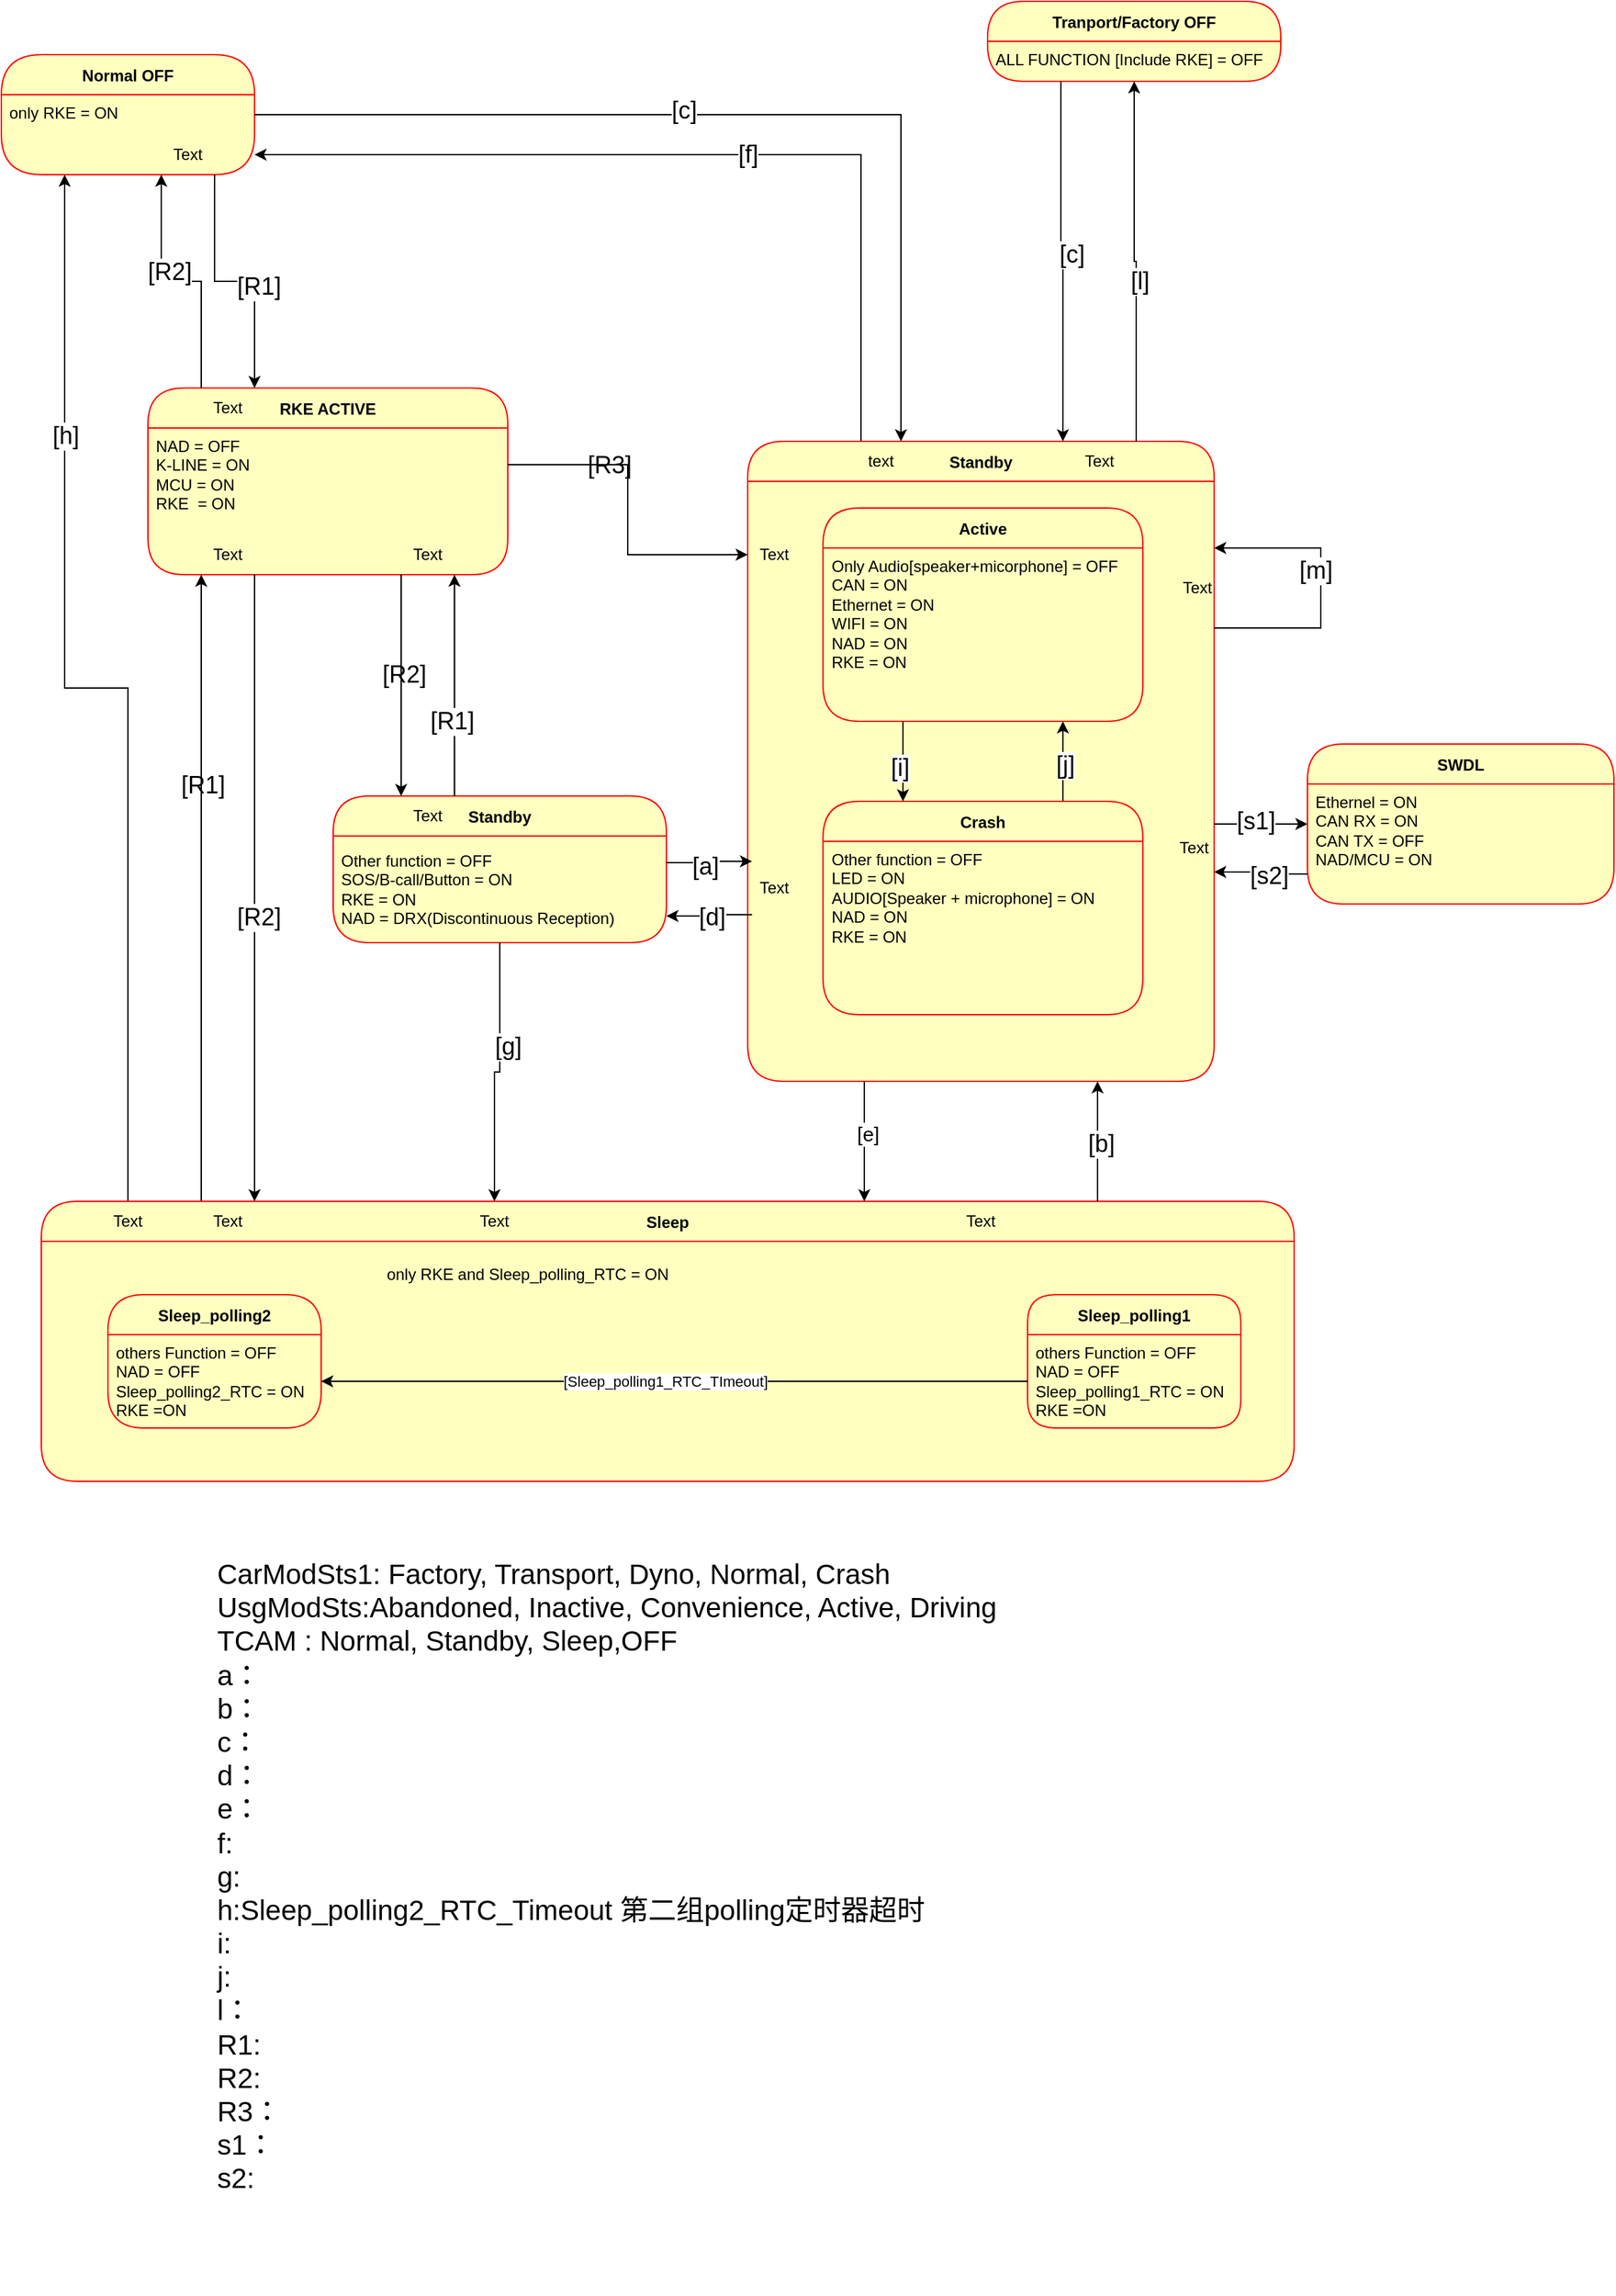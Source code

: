 <mxfile version="24.7.7">
  <diagram name="第 1 页" id="T9h1A44nFVKscxZu4C0u">
    <mxGraphModel dx="1435" dy="804" grid="1" gridSize="10" guides="1" tooltips="1" connect="1" arrows="1" fold="1" page="1" pageScale="1" pageWidth="827" pageHeight="1169" math="0" shadow="0">
      <root>
        <mxCell id="0" />
        <mxCell id="1" parent="0" />
        <mxCell id="-wjqPZiUZvuAArumJ4SB-4" value="Normal OFF" style="swimlane;fontStyle=1;align=center;verticalAlign=middle;childLayout=stackLayout;horizontal=1;startSize=30;horizontalStack=0;resizeParent=0;resizeLast=1;container=0;fontColor=#000000;collapsible=0;rounded=1;arcSize=37;strokeColor=#ff0000;fillColor=#ffffc0;swimlaneFillColor=#ffffc0;dropTarget=0;" parent="1" vertex="1">
          <mxGeometry x="40" y="60" width="190" height="90" as="geometry" />
        </mxCell>
        <mxCell id="-wjqPZiUZvuAArumJ4SB-5" value="only RKE = ON" style="text;html=1;strokeColor=none;fillColor=none;align=left;verticalAlign=top;spacingLeft=4;spacingRight=4;whiteSpace=wrap;overflow=hidden;rotatable=0;fontColor=#000000;" parent="-wjqPZiUZvuAArumJ4SB-4" vertex="1">
          <mxGeometry y="30" width="190" height="60" as="geometry" />
        </mxCell>
        <mxCell id="KqpTENBeh_g4gQOxuys7-5" value="Tranport/Factory OFF" style="swimlane;fontStyle=1;align=center;verticalAlign=middle;childLayout=stackLayout;horizontal=1;startSize=30;horizontalStack=0;resizeParent=0;resizeLast=1;container=0;fontColor=#000000;collapsible=0;rounded=1;arcSize=30;strokeColor=#ff0000;fillColor=#ffffc0;swimlaneFillColor=#ffffc0;dropTarget=0;" parent="1" vertex="1">
          <mxGeometry x="780" y="20" width="220" height="60" as="geometry" />
        </mxCell>
        <mxCell id="KqpTENBeh_g4gQOxuys7-6" value="ALL FUNCTION [Include RKE] = OFF" style="text;html=1;strokeColor=none;fillColor=none;align=left;verticalAlign=top;spacingLeft=4;spacingRight=4;whiteSpace=wrap;overflow=hidden;rotatable=0;fontColor=#000000;" parent="KqpTENBeh_g4gQOxuys7-5" vertex="1">
          <mxGeometry y="30" width="220" height="30" as="geometry" />
        </mxCell>
        <mxCell id="_2tl825V_yHpss4mHpZu-11" value="ALL FUNCTION [Include RKE] = OFF" style="text;html=1;strokeColor=none;fillColor=none;align=left;verticalAlign=middle;spacingLeft=4;spacingRight=4;whiteSpace=wrap;overflow=hidden;rotatable=0;fontColor=#000000;" vertex="1" parent="KqpTENBeh_g4gQOxuys7-5">
          <mxGeometry y="60" width="220" as="geometry" />
        </mxCell>
        <mxCell id="KqpTENBeh_g4gQOxuys7-12" value="Standby" style="swimlane;fontStyle=1;align=center;verticalAlign=middle;childLayout=stackLayout;horizontal=1;startSize=30;horizontalStack=0;resizeParent=0;resizeLast=1;container=0;fontColor=#000000;collapsible=0;rounded=1;arcSize=30;strokeColor=#ff0000;fillColor=#ffffc0;swimlaneFillColor=#ffffc0;dropTarget=0;" parent="1" vertex="1">
          <mxGeometry x="289" y="616" width="250" height="110" as="geometry" />
        </mxCell>
        <mxCell id="KqpTENBeh_g4gQOxuys7-13" value="Other function = OFF&lt;div&gt;SOS/B-call/Button = ON&lt;br&gt;RKE = ON&lt;/div&gt;&lt;div&gt;NAD = DRX(Discontinuous Reception)&lt;/div&gt;" style="text;html=1;strokeColor=none;fillColor=none;align=left;verticalAlign=middle;spacingLeft=4;spacingRight=4;whiteSpace=wrap;overflow=hidden;rotatable=0;fontColor=#000000;" parent="KqpTENBeh_g4gQOxuys7-12" vertex="1">
          <mxGeometry y="30" width="250" height="80" as="geometry" />
        </mxCell>
        <mxCell id="KqpTENBeh_g4gQOxuys7-17" value="SWDL" style="swimlane;fontStyle=1;align=center;verticalAlign=middle;childLayout=stackLayout;horizontal=1;startSize=30;horizontalStack=0;resizeParent=0;resizeLast=1;container=0;fontColor=#000000;collapsible=0;rounded=1;arcSize=30;strokeColor=#ff0000;fillColor=#ffffc0;swimlaneFillColor=#ffffc0;dropTarget=0;" parent="1" vertex="1">
          <mxGeometry x="1020" y="577" width="230" height="120" as="geometry" />
        </mxCell>
        <mxCell id="KqpTENBeh_g4gQOxuys7-18" value="Ethernel = ON&lt;br&gt;CAN RX = ON&lt;div&gt;CAN TX = OFF&lt;/div&gt;&lt;div&gt;NAD/MCU = ON&lt;/div&gt;" style="text;html=1;strokeColor=none;fillColor=none;align=left;verticalAlign=top;spacingLeft=4;spacingRight=4;whiteSpace=wrap;overflow=hidden;rotatable=0;fontColor=#000000;" parent="KqpTENBeh_g4gQOxuys7-17" vertex="1">
          <mxGeometry y="30" width="230" height="90" as="geometry" />
        </mxCell>
        <mxCell id="_2tl825V_yHpss4mHpZu-3" style="edgeStyle=orthogonalEdgeStyle;rounded=0;orthogonalLoop=1;jettySize=auto;html=1;exitX=1;exitY=0.25;exitDx=0;exitDy=0;entryX=0.75;entryY=0;entryDx=0;entryDy=0;" edge="1" parent="1" source="-wjqPZiUZvuAArumJ4SB-5" target="KqpTENBeh_g4gQOxuys7-63">
          <mxGeometry relative="1" as="geometry" />
        </mxCell>
        <mxCell id="_2tl825V_yHpss4mHpZu-58" value="[c]" style="edgeLabel;html=1;align=center;verticalAlign=middle;resizable=0;points=[];fontSize=18;" vertex="1" connectable="0" parent="_2tl825V_yHpss4mHpZu-3">
          <mxGeometry x="-0.115" y="3" relative="1" as="geometry">
            <mxPoint x="-1" as="offset" />
          </mxGeometry>
        </mxCell>
        <mxCell id="_2tl825V_yHpss4mHpZu-4" style="edgeStyle=orthogonalEdgeStyle;rounded=0;orthogonalLoop=1;jettySize=auto;html=1;exitX=0.25;exitY=0;exitDx=0;exitDy=0;entryX=1;entryY=0.75;entryDx=0;entryDy=0;" edge="1" parent="1" source="KqpTENBeh_g4gQOxuys7-63" target="-wjqPZiUZvuAArumJ4SB-5">
          <mxGeometry relative="1" as="geometry" />
        </mxCell>
        <mxCell id="_2tl825V_yHpss4mHpZu-59" value="[f]" style="edgeLabel;html=1;align=center;verticalAlign=middle;resizable=0;points=[];fontSize=18;" vertex="1" connectable="0" parent="_2tl825V_yHpss4mHpZu-4">
          <mxGeometry x="-0.105" relative="1" as="geometry">
            <mxPoint as="offset" />
          </mxGeometry>
        </mxCell>
        <mxCell id="KqpTENBeh_g4gQOxuys7-59" value="" style="group" parent="1" vertex="1" connectable="0">
          <mxGeometry x="630" y="350" width="326.5" height="480" as="geometry" />
        </mxCell>
        <mxCell id="KqpTENBeh_g4gQOxuys7-14" value="Standby" style="swimlane;fontStyle=1;align=center;verticalAlign=middle;childLayout=stackLayout;horizontal=1;startSize=30;horizontalStack=0;resizeParent=0;resizeLast=1;container=0;fontColor=#000000;collapsible=0;rounded=1;arcSize=30;strokeColor=#ff0000;fillColor=#ffffc0;swimlaneFillColor=#ffffc0;dropTarget=0;" parent="KqpTENBeh_g4gQOxuys7-59" vertex="1">
          <mxGeometry x="-30" width="350" height="480" as="geometry" />
        </mxCell>
        <mxCell id="KqpTENBeh_g4gQOxuys7-63" value="text" style="text;strokeColor=none;align=center;fillColor=none;html=1;verticalAlign=middle;whiteSpace=wrap;rounded=0;" parent="KqpTENBeh_g4gQOxuys7-59" vertex="1">
          <mxGeometry x="40" width="60" height="30" as="geometry" />
        </mxCell>
        <mxCell id="KqpTENBeh_g4gQOxuys7-19" value="Active" style="swimlane;fontStyle=1;align=center;verticalAlign=middle;childLayout=stackLayout;horizontal=1;startSize=30;horizontalStack=0;resizeParent=0;resizeLast=1;container=0;fontColor=#000000;collapsible=0;rounded=1;arcSize=30;strokeColor=#ff0000;fillColor=#ffffc0;swimlaneFillColor=#ffffc0;dropTarget=0;" parent="KqpTENBeh_g4gQOxuys7-59" vertex="1">
          <mxGeometry x="26.5" y="50" width="240" height="160" as="geometry" />
        </mxCell>
        <mxCell id="KqpTENBeh_g4gQOxuys7-20" value="Only Audio[speaker+micorphone] = OFF&lt;div&gt;CAN = ON&lt;/div&gt;&lt;div&gt;Ethernet = ON&lt;/div&gt;&lt;div&gt;WIFI = ON&lt;/div&gt;&lt;div&gt;NAD = ON&lt;/div&gt;&lt;div&gt;RKE = ON&lt;/div&gt;" style="text;html=1;strokeColor=none;fillColor=none;align=left;verticalAlign=top;spacingLeft=4;spacingRight=4;whiteSpace=wrap;overflow=hidden;rotatable=0;fontColor=#000000;" parent="KqpTENBeh_g4gQOxuys7-19" vertex="1">
          <mxGeometry y="30" width="240" height="130" as="geometry" />
        </mxCell>
        <mxCell id="KqpTENBeh_g4gQOxuys7-22" value="Only Audio[speaker+micorphone] = OFF" style="text;html=1;strokeColor=none;fillColor=none;align=center;verticalAlign=middle;spacingLeft=4;spacingRight=4;whiteSpace=wrap;overflow=hidden;rotatable=0;fontColor=#000000;" parent="KqpTENBeh_g4gQOxuys7-19" vertex="1">
          <mxGeometry y="160" width="240" as="geometry" />
        </mxCell>
        <mxCell id="_2tl825V_yHpss4mHpZu-88" style="edgeStyle=orthogonalEdgeStyle;rounded=0;orthogonalLoop=1;jettySize=auto;html=1;exitX=0.75;exitY=0;exitDx=0;exitDy=0;entryX=0.75;entryY=1;entryDx=0;entryDy=0;" edge="1" parent="KqpTENBeh_g4gQOxuys7-59" source="KqpTENBeh_g4gQOxuys7-24" target="KqpTENBeh_g4gQOxuys7-20">
          <mxGeometry relative="1" as="geometry">
            <mxPoint x="205.909" y="230" as="targetPoint" />
          </mxGeometry>
        </mxCell>
        <mxCell id="_2tl825V_yHpss4mHpZu-94" value="[j]" style="edgeLabel;html=1;align=center;verticalAlign=middle;resizable=0;points=[];fontSize=18;" vertex="1" connectable="0" parent="_2tl825V_yHpss4mHpZu-88">
          <mxGeometry x="-0.059" y="-1" relative="1" as="geometry">
            <mxPoint y="1" as="offset" />
          </mxGeometry>
        </mxCell>
        <mxCell id="KqpTENBeh_g4gQOxuys7-24" value="Crash" style="swimlane;fontStyle=1;align=center;verticalAlign=middle;childLayout=stackLayout;horizontal=1;startSize=30;horizontalStack=0;resizeParent=0;resizeLast=1;container=0;fontColor=#000000;collapsible=0;rounded=1;arcSize=30;strokeColor=#ff0000;fillColor=#ffffc0;swimlaneFillColor=#ffffc0;dropTarget=0;" parent="KqpTENBeh_g4gQOxuys7-59" vertex="1">
          <mxGeometry x="26.5" y="270" width="240" height="160" as="geometry" />
        </mxCell>
        <mxCell id="KqpTENBeh_g4gQOxuys7-25" value="Other function = OFF&lt;div&gt;LED = ON&lt;/div&gt;&lt;div&gt;AUDIO[Speaker + microphone] = ON&lt;/div&gt;&lt;div&gt;&lt;span style=&quot;background-color: initial;&quot;&gt;NAD = ON&lt;/span&gt;&lt;br&gt;&lt;/div&gt;&lt;div&gt;RKE = ON&lt;/div&gt;" style="text;html=1;strokeColor=none;fillColor=none;align=left;verticalAlign=top;spacingLeft=4;spacingRight=4;whiteSpace=wrap;overflow=hidden;rotatable=0;fontColor=#000000;" parent="KqpTENBeh_g4gQOxuys7-24" vertex="1">
          <mxGeometry y="30" width="240" height="130" as="geometry" />
        </mxCell>
        <mxCell id="KqpTENBeh_g4gQOxuys7-26" value="Only Audio[speaker+micorphone] = OFF" style="text;html=1;strokeColor=none;fillColor=none;align=center;verticalAlign=middle;spacingLeft=4;spacingRight=4;whiteSpace=wrap;overflow=hidden;rotatable=0;fontColor=#000000;" parent="KqpTENBeh_g4gQOxuys7-24" vertex="1">
          <mxGeometry y="160" width="240" as="geometry" />
        </mxCell>
        <mxCell id="_2tl825V_yHpss4mHpZu-5" value="Text" style="text;strokeColor=none;align=center;fillColor=none;html=1;verticalAlign=middle;whiteSpace=wrap;rounded=0;" vertex="1" parent="KqpTENBeh_g4gQOxuys7-59">
          <mxGeometry x="179" width="110" height="30" as="geometry" />
        </mxCell>
        <mxCell id="_2tl825V_yHpss4mHpZu-13" value="Text" style="text;strokeColor=none;align=center;fillColor=none;html=1;verticalAlign=middle;whiteSpace=wrap;rounded=0;" vertex="1" parent="KqpTENBeh_g4gQOxuys7-59">
          <mxGeometry x="290" y="269" width="30" height="72" as="geometry" />
        </mxCell>
        <mxCell id="_2tl825V_yHpss4mHpZu-43" value="Text" style="text;strokeColor=none;align=center;fillColor=none;html=1;verticalAlign=middle;whiteSpace=wrap;rounded=0;" vertex="1" parent="KqpTENBeh_g4gQOxuys7-59">
          <mxGeometry x="-30" y="50" width="40" height="70" as="geometry" />
        </mxCell>
        <mxCell id="_2tl825V_yHpss4mHpZu-70" value="Text" style="text;strokeColor=none;align=center;fillColor=none;html=1;verticalAlign=middle;whiteSpace=wrap;rounded=0;" vertex="1" parent="KqpTENBeh_g4gQOxuys7-59">
          <mxGeometry x="293.5" y="50" width="26.5" height="120" as="geometry" />
        </mxCell>
        <mxCell id="_2tl825V_yHpss4mHpZu-73" style="edgeStyle=orthogonalEdgeStyle;rounded=0;orthogonalLoop=1;jettySize=auto;html=1;exitX=1;exitY=0.75;exitDx=0;exitDy=0;entryX=1;entryY=0.25;entryDx=0;entryDy=0;" edge="1" parent="KqpTENBeh_g4gQOxuys7-59" source="_2tl825V_yHpss4mHpZu-70" target="_2tl825V_yHpss4mHpZu-70">
          <mxGeometry relative="1" as="geometry">
            <Array as="points">
              <mxPoint x="400" y="140" />
              <mxPoint x="400" y="80" />
            </Array>
          </mxGeometry>
        </mxCell>
        <mxCell id="_2tl825V_yHpss4mHpZu-74" value="[m]" style="edgeLabel;html=1;align=center;verticalAlign=middle;resizable=0;points=[];fontSize=18;" vertex="1" connectable="0" parent="_2tl825V_yHpss4mHpZu-73">
          <mxGeometry x="0.124" y="4" relative="1" as="geometry">
            <mxPoint as="offset" />
          </mxGeometry>
        </mxCell>
        <mxCell id="_2tl825V_yHpss4mHpZu-87" style="edgeStyle=orthogonalEdgeStyle;rounded=0;orthogonalLoop=1;jettySize=auto;html=1;exitX=0.25;exitY=1;exitDx=0;exitDy=0;entryX=0.25;entryY=0;entryDx=0;entryDy=0;" edge="1" parent="KqpTENBeh_g4gQOxuys7-59" source="KqpTENBeh_g4gQOxuys7-20" target="KqpTENBeh_g4gQOxuys7-24">
          <mxGeometry relative="1" as="geometry" />
        </mxCell>
        <mxCell id="_2tl825V_yHpss4mHpZu-93" value="[i]" style="edgeLabel;html=1;align=center;verticalAlign=middle;resizable=0;points=[];fontSize=18;" vertex="1" connectable="0" parent="_2tl825V_yHpss4mHpZu-87">
          <mxGeometry x="0.119" y="-3" relative="1" as="geometry">
            <mxPoint y="1" as="offset" />
          </mxGeometry>
        </mxCell>
        <mxCell id="_2tl825V_yHpss4mHpZu-7" style="edgeStyle=orthogonalEdgeStyle;rounded=0;orthogonalLoop=1;jettySize=auto;html=1;exitX=0.25;exitY=1;exitDx=0;exitDy=0;entryX=0.25;entryY=0;entryDx=0;entryDy=0;" edge="1" parent="1" source="KqpTENBeh_g4gQOxuys7-6" target="_2tl825V_yHpss4mHpZu-5">
          <mxGeometry relative="1" as="geometry" />
        </mxCell>
        <mxCell id="_2tl825V_yHpss4mHpZu-85" value="[c]" style="edgeLabel;html=1;align=center;verticalAlign=middle;resizable=0;points=[];fontSize=18;" vertex="1" connectable="0" parent="_2tl825V_yHpss4mHpZu-7">
          <mxGeometry x="-0.047" y="8" relative="1" as="geometry">
            <mxPoint as="offset" />
          </mxGeometry>
        </mxCell>
        <mxCell id="_2tl825V_yHpss4mHpZu-9" style="edgeStyle=orthogonalEdgeStyle;rounded=0;orthogonalLoop=1;jettySize=auto;html=1;exitX=0.75;exitY=0;exitDx=0;exitDy=0;entryX=0.5;entryY=1;entryDx=0;entryDy=0;" edge="1" parent="1" source="_2tl825V_yHpss4mHpZu-5" target="KqpTENBeh_g4gQOxuys7-6">
          <mxGeometry relative="1" as="geometry">
            <mxPoint x="920" y="120" as="targetPoint" />
          </mxGeometry>
        </mxCell>
        <mxCell id="_2tl825V_yHpss4mHpZu-98" value="[l]" style="edgeLabel;html=1;align=center;verticalAlign=middle;resizable=0;points=[];fontSize=18;" vertex="1" connectable="0" parent="_2tl825V_yHpss4mHpZu-9">
          <mxGeometry x="-0.106" y="-2" relative="1" as="geometry">
            <mxPoint y="1" as="offset" />
          </mxGeometry>
        </mxCell>
        <mxCell id="_2tl825V_yHpss4mHpZu-14" style="edgeStyle=orthogonalEdgeStyle;rounded=0;orthogonalLoop=1;jettySize=auto;html=1;exitX=1;exitY=0.25;exitDx=0;exitDy=0;entryX=0;entryY=0.5;entryDx=0;entryDy=0;" edge="1" parent="1" source="_2tl825V_yHpss4mHpZu-13" target="KqpTENBeh_g4gQOxuys7-17">
          <mxGeometry relative="1" as="geometry" />
        </mxCell>
        <mxCell id="_2tl825V_yHpss4mHpZu-75" value="[s1]" style="edgeLabel;html=1;align=center;verticalAlign=middle;resizable=0;points=[];fontSize=18;" vertex="1" connectable="0" parent="_2tl825V_yHpss4mHpZu-14">
          <mxGeometry x="-0.087" y="2" relative="1" as="geometry">
            <mxPoint x="-1" as="offset" />
          </mxGeometry>
        </mxCell>
        <mxCell id="_2tl825V_yHpss4mHpZu-15" style="edgeStyle=orthogonalEdgeStyle;rounded=0;orthogonalLoop=1;jettySize=auto;html=1;exitX=0;exitY=0.75;exitDx=0;exitDy=0;entryX=1;entryY=0.75;entryDx=0;entryDy=0;" edge="1" parent="1" source="KqpTENBeh_g4gQOxuys7-18" target="_2tl825V_yHpss4mHpZu-13">
          <mxGeometry relative="1" as="geometry" />
        </mxCell>
        <mxCell id="_2tl825V_yHpss4mHpZu-76" value="[s2]" style="edgeLabel;html=1;align=center;verticalAlign=middle;resizable=0;points=[];fontColor=none;noLabel=1;fontSize=18;" vertex="1" connectable="0" parent="_2tl825V_yHpss4mHpZu-15">
          <mxGeometry x="-0.241" y="-3" relative="1" as="geometry">
            <mxPoint as="offset" />
          </mxGeometry>
        </mxCell>
        <mxCell id="_2tl825V_yHpss4mHpZu-77" value="[s2]" style="edgeLabel;html=1;align=center;verticalAlign=middle;resizable=0;points=[];fontSize=18;" vertex="1" connectable="0" parent="_2tl825V_yHpss4mHpZu-15">
          <mxGeometry x="-0.19" y="1" relative="1" as="geometry">
            <mxPoint as="offset" />
          </mxGeometry>
        </mxCell>
        <mxCell id="_2tl825V_yHpss4mHpZu-19" style="edgeStyle=orthogonalEdgeStyle;rounded=0;orthogonalLoop=1;jettySize=auto;html=1;exitX=1;exitY=0.25;exitDx=0;exitDy=0;entryX=0;entryY=0.25;entryDx=0;entryDy=0;" edge="1" parent="1" source="KqpTENBeh_g4gQOxuys7-13" target="_2tl825V_yHpss4mHpZu-17">
          <mxGeometry relative="1" as="geometry" />
        </mxCell>
        <mxCell id="_2tl825V_yHpss4mHpZu-80" value="[a]" style="edgeLabel;html=1;align=center;verticalAlign=middle;resizable=0;points=[];fontSize=18;" vertex="1" connectable="0" parent="_2tl825V_yHpss4mHpZu-19">
          <mxGeometry x="-0.109" y="-3" relative="1" as="geometry">
            <mxPoint as="offset" />
          </mxGeometry>
        </mxCell>
        <mxCell id="_2tl825V_yHpss4mHpZu-20" style="edgeStyle=orthogonalEdgeStyle;rounded=0;orthogonalLoop=1;jettySize=auto;html=1;exitX=0;exitY=0.75;exitDx=0;exitDy=0;entryX=1;entryY=0.75;entryDx=0;entryDy=0;" edge="1" parent="1" source="_2tl825V_yHpss4mHpZu-17" target="KqpTENBeh_g4gQOxuys7-13">
          <mxGeometry relative="1" as="geometry" />
        </mxCell>
        <mxCell id="_2tl825V_yHpss4mHpZu-81" value="[d]" style="edgeLabel;html=1;align=center;verticalAlign=middle;resizable=0;points=[];fontSize=18;" vertex="1" connectable="0" parent="_2tl825V_yHpss4mHpZu-20">
          <mxGeometry x="-0.085" y="2" relative="1" as="geometry">
            <mxPoint x="-1" as="offset" />
          </mxGeometry>
        </mxCell>
        <mxCell id="_2tl825V_yHpss4mHpZu-24" value="" style="group" vertex="1" connectable="0" parent="1">
          <mxGeometry x="150" y="310" width="270" height="140" as="geometry" />
        </mxCell>
        <mxCell id="KqpTENBeh_g4gQOxuys7-7" value="RKE ACTIVE" style="swimlane;fontStyle=1;align=center;verticalAlign=middle;childLayout=stackLayout;horizontal=1;startSize=30;horizontalStack=0;resizeParent=0;resizeLast=1;container=0;fontColor=#000000;collapsible=0;rounded=1;arcSize=30;strokeColor=#ff0000;fillColor=#ffffc0;swimlaneFillColor=#ffffc0;dropTarget=0;" parent="_2tl825V_yHpss4mHpZu-24" vertex="1">
          <mxGeometry width="270" height="140" as="geometry" />
        </mxCell>
        <mxCell id="KqpTENBeh_g4gQOxuys7-8" value="NAD = OFF&lt;br&gt;K-LINE = ON&lt;div&gt;MCU = ON&lt;/div&gt;&lt;div&gt;RKE&amp;nbsp; = ON&lt;/div&gt;" style="text;html=1;strokeColor=none;fillColor=none;align=left;verticalAlign=top;spacingLeft=4;spacingRight=4;whiteSpace=wrap;overflow=hidden;rotatable=0;fontColor=#000000;" parent="KqpTENBeh_g4gQOxuys7-7" vertex="1">
          <mxGeometry y="30" width="270" height="110" as="geometry" />
        </mxCell>
        <mxCell id="_2tl825V_yHpss4mHpZu-22" value="Text" style="text;strokeColor=none;align=center;fillColor=none;html=1;verticalAlign=middle;whiteSpace=wrap;rounded=0;" vertex="1" parent="_2tl825V_yHpss4mHpZu-24">
          <mxGeometry x="170" y="110" width="80" height="30" as="geometry" />
        </mxCell>
        <mxCell id="_2tl825V_yHpss4mHpZu-23" value="Text" style="text;strokeColor=none;align=center;fillColor=none;html=1;verticalAlign=middle;whiteSpace=wrap;rounded=0;" vertex="1" parent="_2tl825V_yHpss4mHpZu-24">
          <mxGeometry x="20" y="110" width="80" height="30" as="geometry" />
        </mxCell>
        <mxCell id="_2tl825V_yHpss4mHpZu-40" value="Text" style="text;strokeColor=none;align=center;fillColor=none;html=1;verticalAlign=middle;whiteSpace=wrap;rounded=0;" vertex="1" parent="_2tl825V_yHpss4mHpZu-24">
          <mxGeometry x="20" width="80" height="30" as="geometry" />
        </mxCell>
        <mxCell id="_2tl825V_yHpss4mHpZu-27" style="edgeStyle=orthogonalEdgeStyle;rounded=0;orthogonalLoop=1;jettySize=auto;html=1;exitX=0.75;exitY=0;exitDx=0;exitDy=0;entryX=0.75;entryY=1;entryDx=0;entryDy=0;" edge="1" parent="1" source="_2tl825V_yHpss4mHpZu-25" target="_2tl825V_yHpss4mHpZu-22">
          <mxGeometry relative="1" as="geometry" />
        </mxCell>
        <mxCell id="_2tl825V_yHpss4mHpZu-66" value="&lt;font style=&quot;font-size: 18px;&quot;&gt;[R1]&lt;/font&gt;" style="edgeLabel;html=1;align=center;verticalAlign=middle;resizable=0;points=[];" vertex="1" connectable="0" parent="_2tl825V_yHpss4mHpZu-27">
          <mxGeometry x="-0.182" y="2" relative="1" as="geometry">
            <mxPoint y="12" as="offset" />
          </mxGeometry>
        </mxCell>
        <mxCell id="_2tl825V_yHpss4mHpZu-25" value="Text" style="text;strokeColor=none;align=center;fillColor=none;html=1;verticalAlign=middle;whiteSpace=wrap;rounded=0;" vertex="1" parent="1">
          <mxGeometry x="320" y="616" width="80" height="30" as="geometry" />
        </mxCell>
        <mxCell id="_2tl825V_yHpss4mHpZu-28" style="edgeStyle=orthogonalEdgeStyle;rounded=0;orthogonalLoop=1;jettySize=auto;html=1;exitX=0.25;exitY=1;exitDx=0;exitDy=0;entryX=0.25;entryY=0;entryDx=0;entryDy=0;" edge="1" parent="1" source="_2tl825V_yHpss4mHpZu-22" target="_2tl825V_yHpss4mHpZu-25">
          <mxGeometry relative="1" as="geometry" />
        </mxCell>
        <mxCell id="_2tl825V_yHpss4mHpZu-65" value="[R2]" style="edgeLabel;html=1;align=center;verticalAlign=middle;resizable=0;points=[];labelBackgroundColor=none;fontSize=18;" vertex="1" connectable="0" parent="_2tl825V_yHpss4mHpZu-28">
          <mxGeometry x="0.051" y="2" relative="1" as="geometry">
            <mxPoint y="-12" as="offset" />
          </mxGeometry>
        </mxCell>
        <mxCell id="_2tl825V_yHpss4mHpZu-35" style="edgeStyle=orthogonalEdgeStyle;rounded=0;orthogonalLoop=1;jettySize=auto;html=1;exitX=0.25;exitY=0;exitDx=0;exitDy=0;entryX=0.25;entryY=1;entryDx=0;entryDy=0;" edge="1" parent="1" source="_2tl825V_yHpss4mHpZu-34" target="_2tl825V_yHpss4mHpZu-23">
          <mxGeometry relative="1" as="geometry" />
        </mxCell>
        <mxCell id="_2tl825V_yHpss4mHpZu-63" value="[R1]" style="edgeLabel;html=1;align=center;verticalAlign=middle;resizable=0;points=[];labelBackgroundColor=none;fontSize=18;" vertex="1" connectable="0" parent="_2tl825V_yHpss4mHpZu-35">
          <mxGeometry x="0.335" y="-1" relative="1" as="geometry">
            <mxPoint y="1" as="offset" />
          </mxGeometry>
        </mxCell>
        <mxCell id="_2tl825V_yHpss4mHpZu-36" style="edgeStyle=orthogonalEdgeStyle;rounded=0;orthogonalLoop=1;jettySize=auto;html=1;exitX=0.75;exitY=1;exitDx=0;exitDy=0;entryX=0.75;entryY=0;entryDx=0;entryDy=0;" edge="1" parent="1" source="_2tl825V_yHpss4mHpZu-23" target="_2tl825V_yHpss4mHpZu-34">
          <mxGeometry relative="1" as="geometry" />
        </mxCell>
        <mxCell id="_2tl825V_yHpss4mHpZu-64" value="[R2]" style="edgeLabel;html=1;align=center;verticalAlign=middle;resizable=0;points=[];fontSize=18;" vertex="1" connectable="0" parent="_2tl825V_yHpss4mHpZu-36">
          <mxGeometry x="0.091" y="3" relative="1" as="geometry">
            <mxPoint as="offset" />
          </mxGeometry>
        </mxCell>
        <mxCell id="_2tl825V_yHpss4mHpZu-38" style="edgeStyle=orthogonalEdgeStyle;rounded=0;orthogonalLoop=1;jettySize=auto;html=1;exitX=0.5;exitY=0;exitDx=0;exitDy=0;entryX=0.25;entryY=1;entryDx=0;entryDy=0;" edge="1" parent="1" source="_2tl825V_yHpss4mHpZu-37" target="-wjqPZiUZvuAArumJ4SB-5">
          <mxGeometry relative="1" as="geometry" />
        </mxCell>
        <mxCell id="_2tl825V_yHpss4mHpZu-62" value="[h]" style="edgeLabel;html=1;align=center;verticalAlign=middle;resizable=0;points=[];fontSize=18;" vertex="1" connectable="0" parent="_2tl825V_yHpss4mHpZu-38">
          <mxGeometry x="0.518" relative="1" as="geometry">
            <mxPoint y="-1" as="offset" />
          </mxGeometry>
        </mxCell>
        <mxCell id="_2tl825V_yHpss4mHpZu-42" style="edgeStyle=orthogonalEdgeStyle;rounded=0;orthogonalLoop=1;jettySize=auto;html=1;exitX=0.75;exitY=1;exitDx=0;exitDy=0;entryX=0.75;entryY=0;entryDx=0;entryDy=0;" edge="1" parent="1" source="_2tl825V_yHpss4mHpZu-39" target="_2tl825V_yHpss4mHpZu-40">
          <mxGeometry relative="1" as="geometry" />
        </mxCell>
        <mxCell id="_2tl825V_yHpss4mHpZu-61" value="[R1]" style="edgeLabel;html=1;align=center;verticalAlign=middle;resizable=0;points=[];fontSize=18;" vertex="1" connectable="0" parent="_2tl825V_yHpss4mHpZu-42">
          <mxGeometry x="0.202" y="3" relative="1" as="geometry">
            <mxPoint as="offset" />
          </mxGeometry>
        </mxCell>
        <mxCell id="_2tl825V_yHpss4mHpZu-39" value="Text" style="text;strokeColor=none;align=center;fillColor=none;html=1;verticalAlign=middle;whiteSpace=wrap;rounded=0;" vertex="1" parent="1">
          <mxGeometry x="140" y="120" width="80" height="30" as="geometry" />
        </mxCell>
        <mxCell id="_2tl825V_yHpss4mHpZu-41" style="edgeStyle=orthogonalEdgeStyle;rounded=0;orthogonalLoop=1;jettySize=auto;html=1;exitX=0.25;exitY=0;exitDx=0;exitDy=0;entryX=0.25;entryY=1;entryDx=0;entryDy=0;" edge="1" parent="1" source="_2tl825V_yHpss4mHpZu-40" target="_2tl825V_yHpss4mHpZu-39">
          <mxGeometry relative="1" as="geometry" />
        </mxCell>
        <mxCell id="_2tl825V_yHpss4mHpZu-60" value="[R2]" style="edgeLabel;html=1;align=center;verticalAlign=middle;resizable=0;points=[];fontSize=18;" vertex="1" connectable="0" parent="_2tl825V_yHpss4mHpZu-41">
          <mxGeometry x="0.229" y="-6" relative="1" as="geometry">
            <mxPoint as="offset" />
          </mxGeometry>
        </mxCell>
        <mxCell id="_2tl825V_yHpss4mHpZu-44" style="edgeStyle=orthogonalEdgeStyle;rounded=0;orthogonalLoop=1;jettySize=auto;html=1;exitX=1;exitY=0.25;exitDx=0;exitDy=0;entryX=0;entryY=0.5;entryDx=0;entryDy=0;" edge="1" parent="1" source="KqpTENBeh_g4gQOxuys7-8" target="_2tl825V_yHpss4mHpZu-43">
          <mxGeometry relative="1" as="geometry" />
        </mxCell>
        <mxCell id="_2tl825V_yHpss4mHpZu-78" value="[R3]" style="edgeLabel;html=1;align=center;verticalAlign=middle;resizable=0;points=[];fontColor=none;noLabel=1;fontSize=18;" vertex="1" connectable="0" parent="_2tl825V_yHpss4mHpZu-44">
          <mxGeometry x="-0.451" relative="1" as="geometry">
            <mxPoint x="1" as="offset" />
          </mxGeometry>
        </mxCell>
        <mxCell id="_2tl825V_yHpss4mHpZu-79" value="[R3]" style="edgeLabel;html=1;align=center;verticalAlign=middle;resizable=0;points=[];fontSize=18;labelBackgroundColor=none;" vertex="1" connectable="0" parent="_2tl825V_yHpss4mHpZu-44">
          <mxGeometry x="-0.392" relative="1" as="geometry">
            <mxPoint x="1" as="offset" />
          </mxGeometry>
        </mxCell>
        <mxCell id="_2tl825V_yHpss4mHpZu-46" value="" style="group" vertex="1" connectable="0" parent="1">
          <mxGeometry x="70" y="920" width="940" height="210" as="geometry" />
        </mxCell>
        <mxCell id="-wjqPZiUZvuAArumJ4SB-8" value="Sleep" style="swimlane;fontStyle=1;align=center;verticalAlign=middle;childLayout=stackLayout;horizontal=1;startSize=30;horizontalStack=0;resizeParent=0;resizeLast=1;container=0;fontColor=#000000;collapsible=0;rounded=1;arcSize=30;strokeColor=#ff0000;fillColor=#ffffc0;swimlaneFillColor=#ffffc0;dropTarget=0;" parent="_2tl825V_yHpss4mHpZu-46" vertex="1">
          <mxGeometry width="940" height="210" as="geometry" />
        </mxCell>
        <mxCell id="KqpTENBeh_g4gQOxuys7-38" value="Sleep_polling2" style="swimlane;fontStyle=1;align=center;verticalAlign=middle;childLayout=stackLayout;horizontal=1;startSize=30;horizontalStack=0;resizeParent=0;resizeLast=1;container=0;fontColor=#000000;collapsible=0;rounded=1;arcSize=30;strokeColor=#ff0000;fillColor=#ffffc0;swimlaneFillColor=#ffffc0;dropTarget=0;" parent="_2tl825V_yHpss4mHpZu-46" vertex="1">
          <mxGeometry x="50" y="70" width="160" height="100" as="geometry" />
        </mxCell>
        <mxCell id="KqpTENBeh_g4gQOxuys7-39" value="others Function = OFF&lt;br&gt;NAD = OFF&lt;br&gt;Sleep_polling2_RTC = ON&lt;br&gt;RKE =ON" style="text;html=1;strokeColor=none;fillColor=none;align=left;verticalAlign=top;spacingLeft=4;spacingRight=4;whiteSpace=wrap;overflow=hidden;rotatable=0;fontColor=#000000;" parent="KqpTENBeh_g4gQOxuys7-38" vertex="1">
          <mxGeometry y="30" width="160" height="70" as="geometry" />
        </mxCell>
        <mxCell id="KqpTENBeh_g4gQOxuys7-41" value="Sleep_polling1" style="swimlane;fontStyle=1;align=center;verticalAlign=middle;childLayout=stackLayout;horizontal=1;startSize=30;horizontalStack=0;resizeParent=0;resizeLast=1;container=0;fontColor=#000000;collapsible=0;rounded=1;arcSize=23;strokeColor=#ff0000;fillColor=#ffffc0;swimlaneFillColor=#ffffc0;dropTarget=0;" parent="_2tl825V_yHpss4mHpZu-46" vertex="1">
          <mxGeometry x="740" y="70" width="160" height="100" as="geometry" />
        </mxCell>
        <mxCell id="KqpTENBeh_g4gQOxuys7-42" value="others Function = OFF&lt;br&gt;NAD = OFF&lt;br&gt;Sleep_polling1_RTC = ON&lt;br&gt;RKE =ON" style="text;html=1;strokeColor=none;fillColor=none;align=left;verticalAlign=top;spacingLeft=4;spacingRight=4;whiteSpace=wrap;overflow=hidden;rotatable=0;fontColor=#000000;" parent="KqpTENBeh_g4gQOxuys7-41" vertex="1">
          <mxGeometry y="30" width="160" height="70" as="geometry" />
        </mxCell>
        <mxCell id="KqpTENBeh_g4gQOxuys7-43" value="only RKE and Sleep_polling_RTC = ON" style="text;strokeColor=none;align=center;fillColor=none;html=1;verticalAlign=middle;whiteSpace=wrap;rounded=0;" parent="_2tl825V_yHpss4mHpZu-46" vertex="1">
          <mxGeometry x="230" y="40" width="270" height="30" as="geometry" />
        </mxCell>
        <mxCell id="_2tl825V_yHpss4mHpZu-34" value="Text" style="text;strokeColor=none;align=center;fillColor=none;html=1;verticalAlign=middle;whiteSpace=wrap;rounded=0;" vertex="1" parent="_2tl825V_yHpss4mHpZu-46">
          <mxGeometry x="100" width="80" height="30" as="geometry" />
        </mxCell>
        <mxCell id="_2tl825V_yHpss4mHpZu-37" value="Text" style="text;strokeColor=none;align=center;fillColor=none;html=1;verticalAlign=middle;whiteSpace=wrap;rounded=0;" vertex="1" parent="_2tl825V_yHpss4mHpZu-46">
          <mxGeometry x="25" width="80" height="30" as="geometry" />
        </mxCell>
        <mxCell id="_2tl825V_yHpss4mHpZu-47" value="Text" style="text;strokeColor=none;align=center;fillColor=none;html=1;verticalAlign=middle;whiteSpace=wrap;rounded=0;" vertex="1" parent="_2tl825V_yHpss4mHpZu-46">
          <mxGeometry x="530" width="350" height="30" as="geometry" />
        </mxCell>
        <mxCell id="_2tl825V_yHpss4mHpZu-50" value="Text" style="text;strokeColor=none;align=center;fillColor=none;html=1;verticalAlign=middle;whiteSpace=wrap;rounded=0;" vertex="1" parent="_2tl825V_yHpss4mHpZu-46">
          <mxGeometry x="310" width="60" height="30" as="geometry" />
        </mxCell>
        <mxCell id="_2tl825V_yHpss4mHpZu-52" style="edgeStyle=orthogonalEdgeStyle;rounded=0;orthogonalLoop=1;jettySize=auto;html=1;exitX=0;exitY=0.5;exitDx=0;exitDy=0;entryX=1;entryY=0.5;entryDx=0;entryDy=0;" edge="1" parent="_2tl825V_yHpss4mHpZu-46" source="KqpTENBeh_g4gQOxuys7-42" target="KqpTENBeh_g4gQOxuys7-39">
          <mxGeometry relative="1" as="geometry" />
        </mxCell>
        <mxCell id="_2tl825V_yHpss4mHpZu-53" value="[Sleep_polling1_RTC_TImeout]" style="edgeLabel;html=1;align=center;verticalAlign=middle;resizable=0;points=[];" vertex="1" connectable="0" parent="_2tl825V_yHpss4mHpZu-52">
          <mxGeometry x="0.025" relative="1" as="geometry">
            <mxPoint x="-1" as="offset" />
          </mxGeometry>
        </mxCell>
        <mxCell id="_2tl825V_yHpss4mHpZu-48" style="edgeStyle=orthogonalEdgeStyle;rounded=0;orthogonalLoop=1;jettySize=auto;html=1;exitX=0.25;exitY=1;exitDx=0;exitDy=0;entryX=0.25;entryY=0;entryDx=0;entryDy=0;" edge="1" parent="1" source="KqpTENBeh_g4gQOxuys7-14" target="_2tl825V_yHpss4mHpZu-47">
          <mxGeometry relative="1" as="geometry" />
        </mxCell>
        <mxCell id="_2tl825V_yHpss4mHpZu-83" value="[e]" style="edgeLabel;html=1;align=center;verticalAlign=middle;resizable=0;points=[];fontSize=15;" vertex="1" connectable="0" parent="_2tl825V_yHpss4mHpZu-48">
          <mxGeometry x="-0.126" y="2" relative="1" as="geometry">
            <mxPoint y="-1" as="offset" />
          </mxGeometry>
        </mxCell>
        <mxCell id="_2tl825V_yHpss4mHpZu-49" style="edgeStyle=orthogonalEdgeStyle;rounded=0;orthogonalLoop=1;jettySize=auto;html=1;exitX=0.75;exitY=0;exitDx=0;exitDy=0;entryX=0.75;entryY=1;entryDx=0;entryDy=0;" edge="1" parent="1" source="_2tl825V_yHpss4mHpZu-47" target="KqpTENBeh_g4gQOxuys7-14">
          <mxGeometry relative="1" as="geometry" />
        </mxCell>
        <mxCell id="_2tl825V_yHpss4mHpZu-84" value="[b]" style="edgeLabel;html=1;align=center;verticalAlign=middle;resizable=0;points=[];fontSize=18;" vertex="1" connectable="0" parent="_2tl825V_yHpss4mHpZu-49">
          <mxGeometry x="-0.036" y="-2" relative="1" as="geometry">
            <mxPoint as="offset" />
          </mxGeometry>
        </mxCell>
        <mxCell id="_2tl825V_yHpss4mHpZu-51" style="edgeStyle=orthogonalEdgeStyle;rounded=0;orthogonalLoop=1;jettySize=auto;html=1;exitX=0.5;exitY=1;exitDx=0;exitDy=0;entryX=0.5;entryY=0;entryDx=0;entryDy=0;" edge="1" parent="1" source="KqpTENBeh_g4gQOxuys7-13" target="_2tl825V_yHpss4mHpZu-50">
          <mxGeometry relative="1" as="geometry" />
        </mxCell>
        <mxCell id="_2tl825V_yHpss4mHpZu-68" value="[g]" style="edgeLabel;html=1;align=center;verticalAlign=middle;resizable=0;points=[];fontSize=18;" vertex="1" connectable="0" parent="_2tl825V_yHpss4mHpZu-51">
          <mxGeometry x="-0.208" y="6" relative="1" as="geometry">
            <mxPoint y="-1" as="offset" />
          </mxGeometry>
        </mxCell>
        <mxCell id="_2tl825V_yHpss4mHpZu-55" value="CarModSts1: Factory, Transport, Dyno, Normal, Crash&lt;div&gt;UsgModSts:Abandoned, Inactive, Convenience, Active, Driving&lt;/div&gt;&lt;div&gt;TCAM : Normal, Standby, Sleep,OFF&lt;/div&gt;&lt;div&gt;a：&lt;div style=&quot;font-size: 21px;&quot;&gt;b：&lt;/div&gt;&lt;div style=&quot;font-size: 21px;&quot;&gt;c：&lt;/div&gt;&lt;div style=&quot;font-size: 21px;&quot;&gt;d：&lt;/div&gt;&lt;div style=&quot;font-size: 21px;&quot;&gt;e：&lt;/div&gt;&lt;div style=&quot;font-size: 21px;&quot;&gt;f:&lt;/div&gt;&lt;div style=&quot;font-size: 21px;&quot;&gt;g:&lt;/div&gt;&lt;div style=&quot;font-size: 21px;&quot;&gt;h:Sleep_polling2_RTC_Timeout 第二组polling定时器超时&lt;/div&gt;&lt;div style=&quot;font-size: 21px;&quot;&gt;i:&lt;/div&gt;&lt;div style=&quot;font-size: 21px;&quot;&gt;j:&lt;/div&gt;&lt;div style=&quot;font-size: 21px;&quot;&gt;l：&lt;/div&gt;&lt;div style=&quot;font-size: 21px;&quot;&gt;R1:&lt;/div&gt;&lt;div style=&quot;font-size: 21px;&quot;&gt;R2:&lt;/div&gt;&lt;div style=&quot;font-size: 21px;&quot;&gt;R3：&lt;/div&gt;&lt;div style=&quot;font-size: 21px;&quot;&gt;s1：&lt;/div&gt;&lt;div style=&quot;font-size: 21px;&quot;&gt;s2:&lt;/div&gt;&lt;/div&gt;" style="text;strokeColor=none;align=left;fillColor=none;html=1;verticalAlign=top;whiteSpace=wrap;rounded=0;fontSize=21;" vertex="1" parent="1">
          <mxGeometry x="200" y="1180" width="630" height="560" as="geometry" />
        </mxCell>
        <mxCell id="_2tl825V_yHpss4mHpZu-17" value="Text" style="text;strokeColor=none;align=center;fillColor=none;html=1;verticalAlign=middle;whiteSpace=wrap;rounded=0;" vertex="1" parent="1">
          <mxGeometry x="603.25" y="645" width="33.5" height="80" as="geometry" />
        </mxCell>
      </root>
    </mxGraphModel>
  </diagram>
</mxfile>
